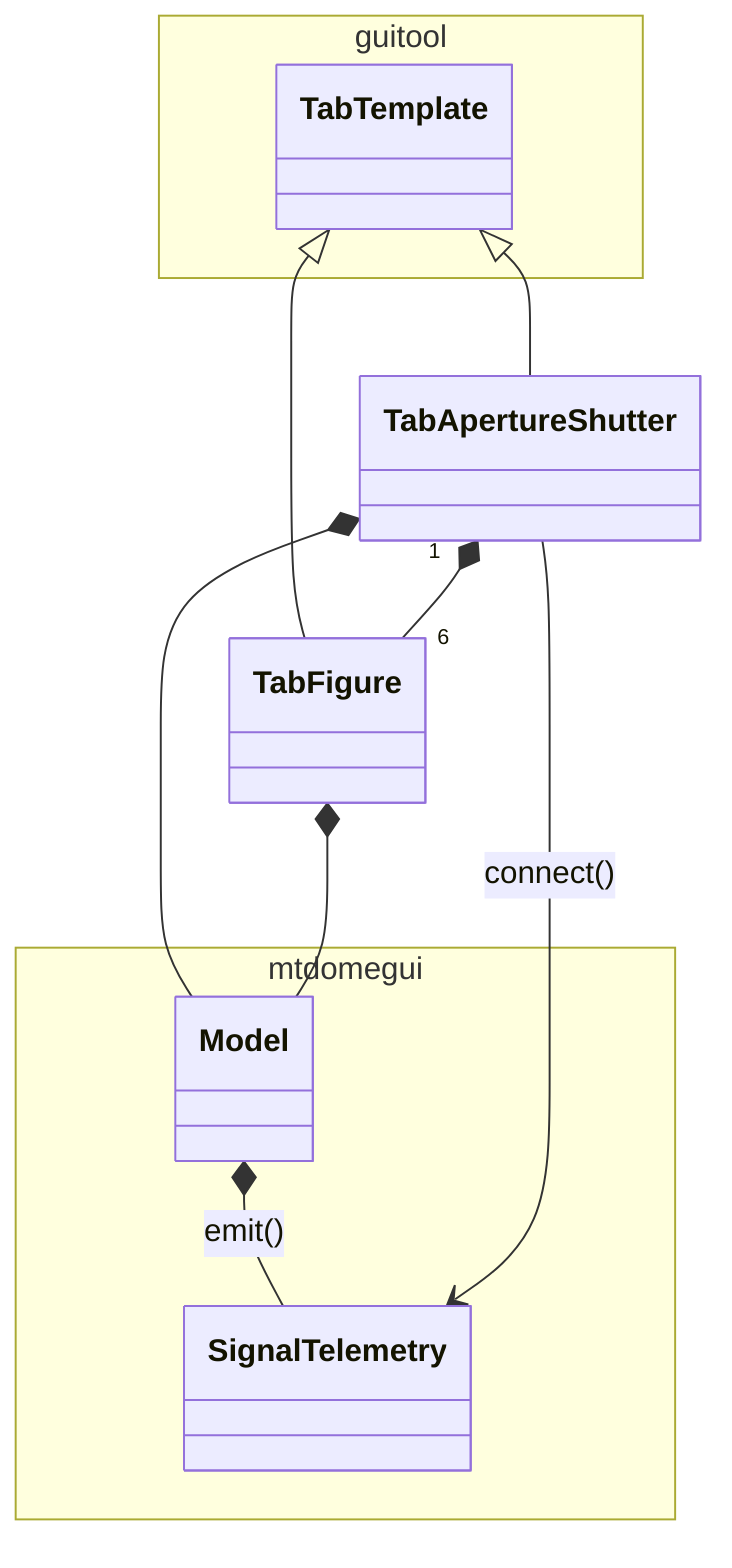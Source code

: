 classDiagram

namespace guitool {
  class TabTemplate
}

namespace mtdomegui {
  class Model
  class SignalTelemetry
}

Model *-- SignalTelemetry : emit()

TabTemplate <|-- TabApertureShutter
TabTemplate <|-- TabFigure

TabApertureShutter *-- Model
TabApertureShutter "1" *-- "6" TabFigure
TabApertureShutter --> SignalTelemetry : connect()

TabFigure *-- Model